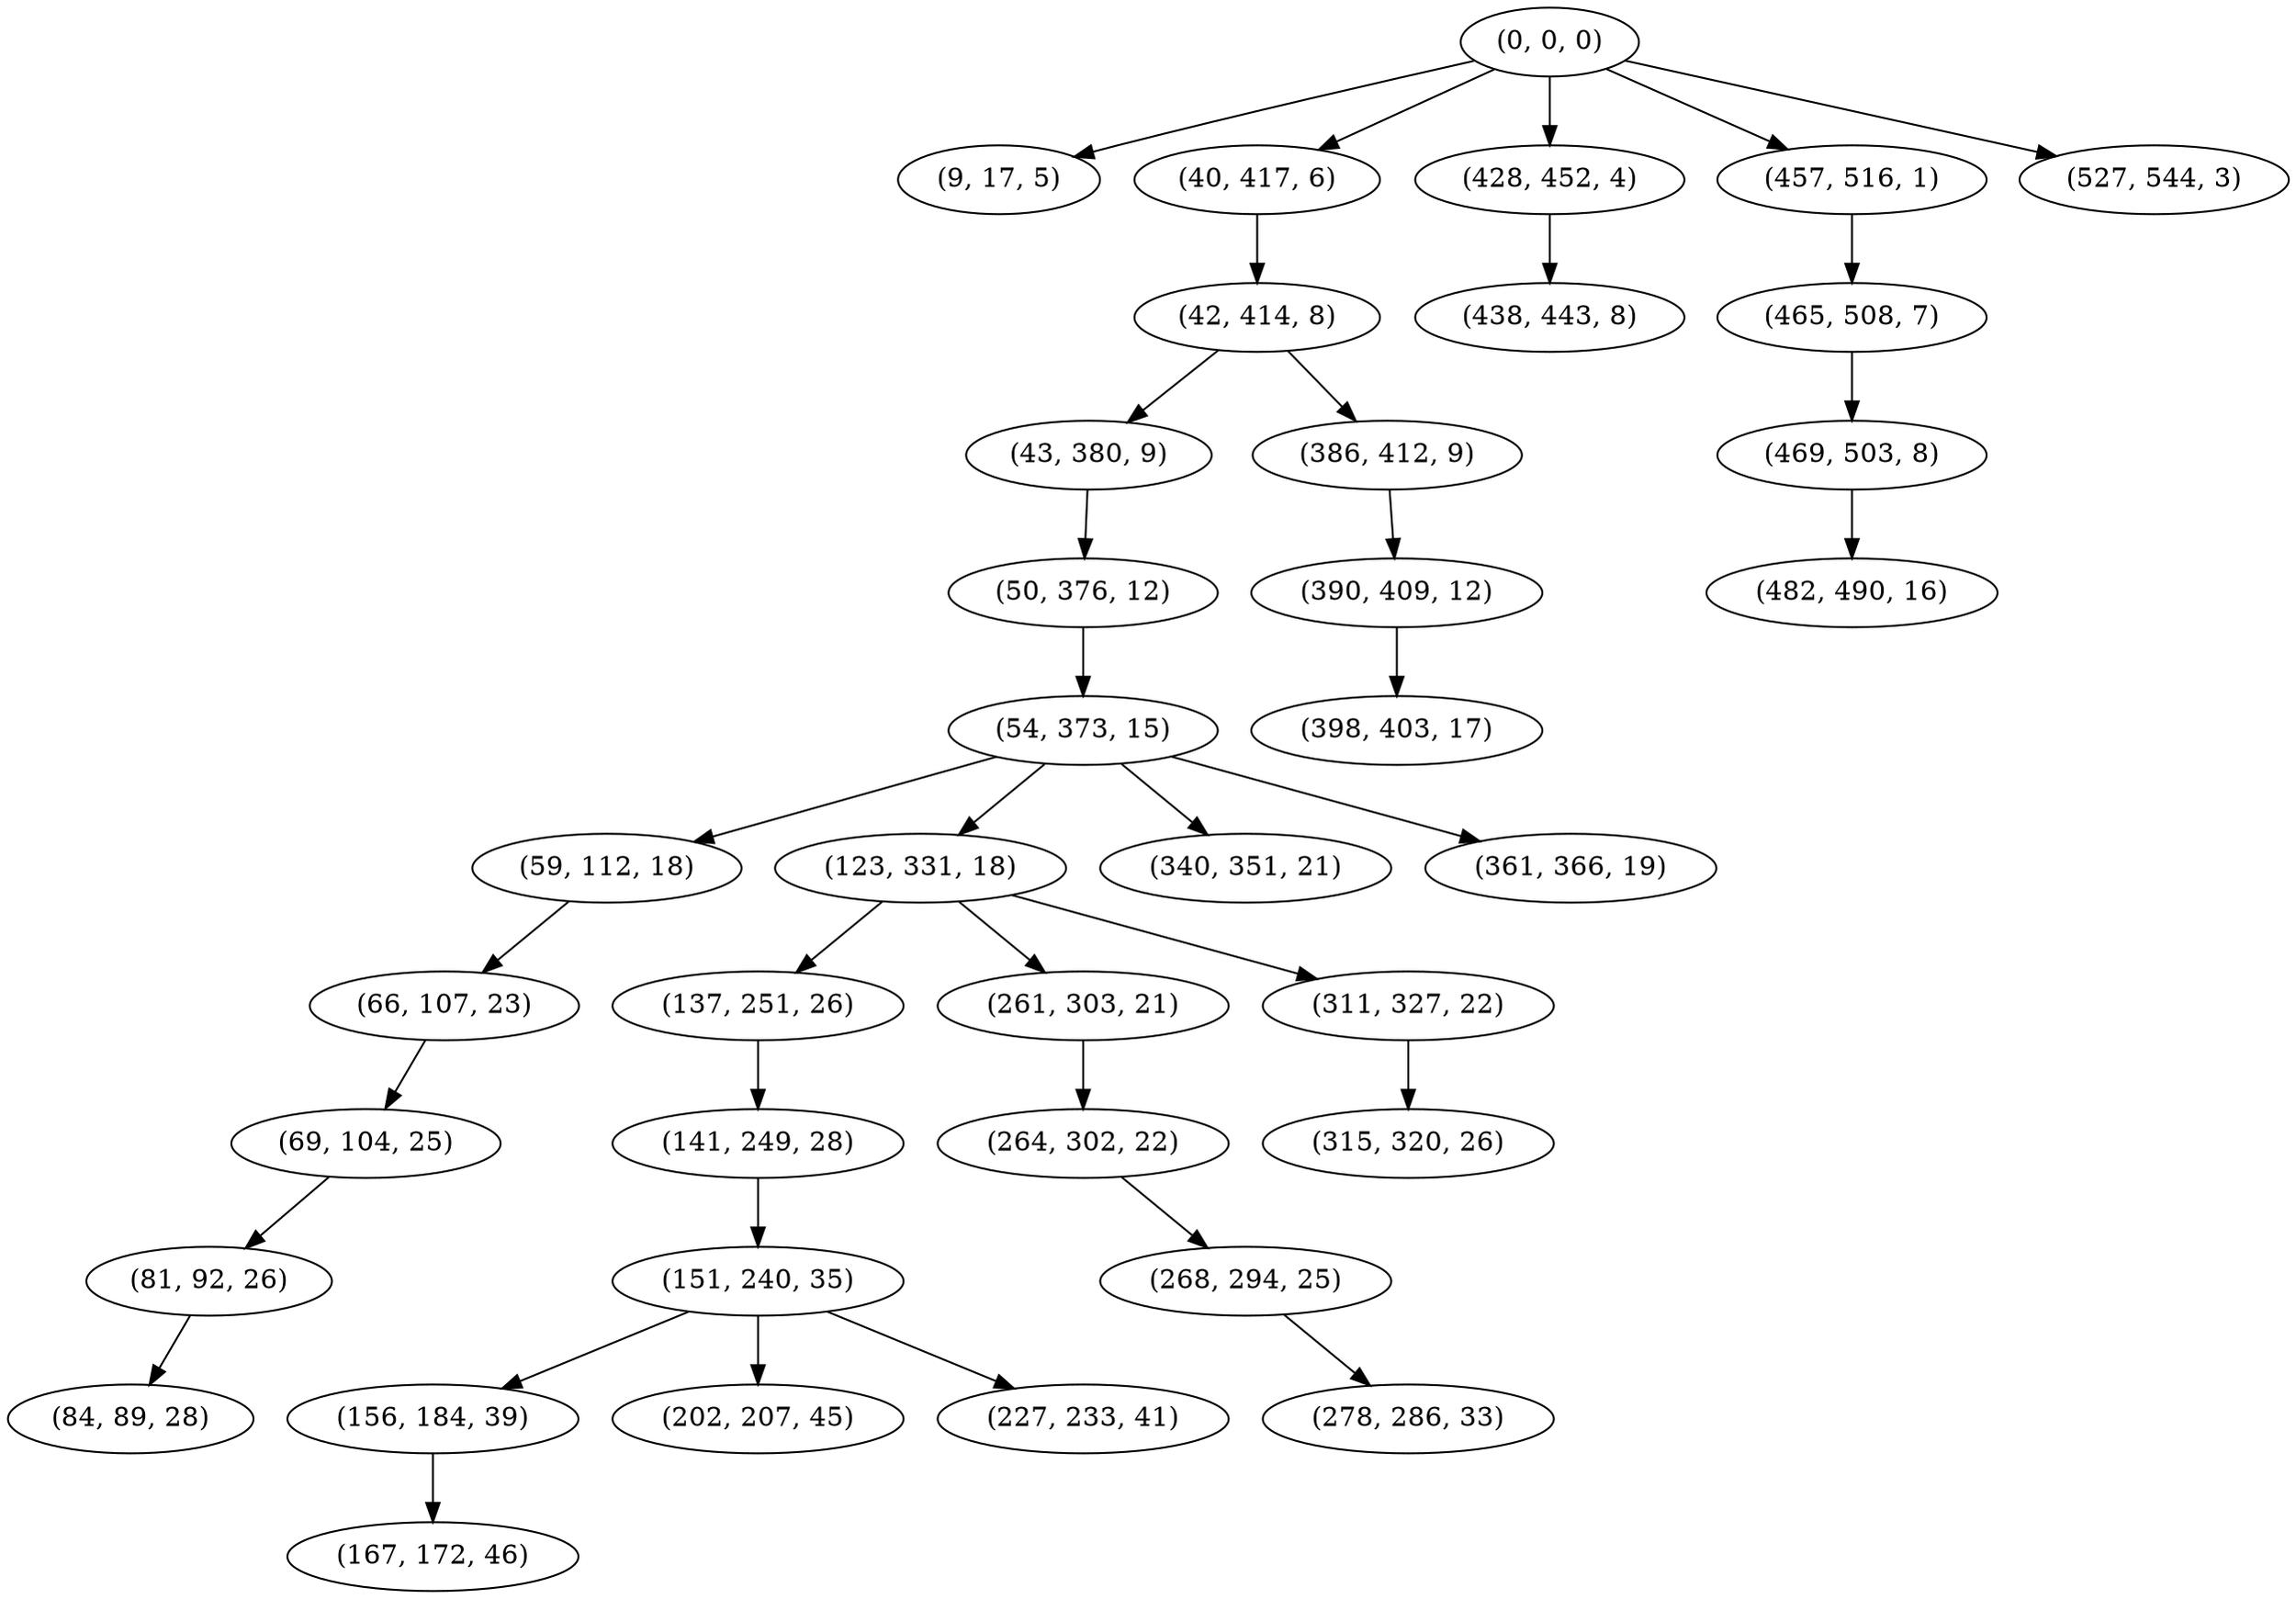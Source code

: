 digraph tree {
    "(0, 0, 0)";
    "(9, 17, 5)";
    "(40, 417, 6)";
    "(42, 414, 8)";
    "(43, 380, 9)";
    "(50, 376, 12)";
    "(54, 373, 15)";
    "(59, 112, 18)";
    "(66, 107, 23)";
    "(69, 104, 25)";
    "(81, 92, 26)";
    "(84, 89, 28)";
    "(123, 331, 18)";
    "(137, 251, 26)";
    "(141, 249, 28)";
    "(151, 240, 35)";
    "(156, 184, 39)";
    "(167, 172, 46)";
    "(202, 207, 45)";
    "(227, 233, 41)";
    "(261, 303, 21)";
    "(264, 302, 22)";
    "(268, 294, 25)";
    "(278, 286, 33)";
    "(311, 327, 22)";
    "(315, 320, 26)";
    "(340, 351, 21)";
    "(361, 366, 19)";
    "(386, 412, 9)";
    "(390, 409, 12)";
    "(398, 403, 17)";
    "(428, 452, 4)";
    "(438, 443, 8)";
    "(457, 516, 1)";
    "(465, 508, 7)";
    "(469, 503, 8)";
    "(482, 490, 16)";
    "(527, 544, 3)";
    "(0, 0, 0)" -> "(9, 17, 5)";
    "(0, 0, 0)" -> "(40, 417, 6)";
    "(0, 0, 0)" -> "(428, 452, 4)";
    "(0, 0, 0)" -> "(457, 516, 1)";
    "(0, 0, 0)" -> "(527, 544, 3)";
    "(40, 417, 6)" -> "(42, 414, 8)";
    "(42, 414, 8)" -> "(43, 380, 9)";
    "(42, 414, 8)" -> "(386, 412, 9)";
    "(43, 380, 9)" -> "(50, 376, 12)";
    "(50, 376, 12)" -> "(54, 373, 15)";
    "(54, 373, 15)" -> "(59, 112, 18)";
    "(54, 373, 15)" -> "(123, 331, 18)";
    "(54, 373, 15)" -> "(340, 351, 21)";
    "(54, 373, 15)" -> "(361, 366, 19)";
    "(59, 112, 18)" -> "(66, 107, 23)";
    "(66, 107, 23)" -> "(69, 104, 25)";
    "(69, 104, 25)" -> "(81, 92, 26)";
    "(81, 92, 26)" -> "(84, 89, 28)";
    "(123, 331, 18)" -> "(137, 251, 26)";
    "(123, 331, 18)" -> "(261, 303, 21)";
    "(123, 331, 18)" -> "(311, 327, 22)";
    "(137, 251, 26)" -> "(141, 249, 28)";
    "(141, 249, 28)" -> "(151, 240, 35)";
    "(151, 240, 35)" -> "(156, 184, 39)";
    "(151, 240, 35)" -> "(202, 207, 45)";
    "(151, 240, 35)" -> "(227, 233, 41)";
    "(156, 184, 39)" -> "(167, 172, 46)";
    "(261, 303, 21)" -> "(264, 302, 22)";
    "(264, 302, 22)" -> "(268, 294, 25)";
    "(268, 294, 25)" -> "(278, 286, 33)";
    "(311, 327, 22)" -> "(315, 320, 26)";
    "(386, 412, 9)" -> "(390, 409, 12)";
    "(390, 409, 12)" -> "(398, 403, 17)";
    "(428, 452, 4)" -> "(438, 443, 8)";
    "(457, 516, 1)" -> "(465, 508, 7)";
    "(465, 508, 7)" -> "(469, 503, 8)";
    "(469, 503, 8)" -> "(482, 490, 16)";
}
